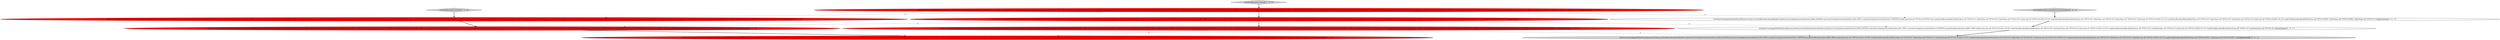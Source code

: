 digraph {
11 [style = filled, label = "testQueryCaching(getDefaultQueryRunner(),Druids.newTimeBoundaryQueryBuilder().dataSource(CachingClusteredClientTest.DATA_SOURCE).intervals(CachingClusteredClientTest.SEG_SPEC).context(CachingClusteredClientTest.CONTEXT).build(),Intervals.of(\"1970-01-01/1970-01-02\"),makeTimeBoundaryResult(DateTimes.of(\"1970-01-01\"),DateTimes.of(\"1970-01-01\"),DateTimes.of(\"1970-01-02\")),Intervals.of(\"1970-01-01/2011-01-03\"),makeTimeBoundaryResult(DateTimes.of(\"1970-01-02\"),DateTimes.of(\"1970-01-02\"),DateTimes.of(\"1970-01-03\")),Intervals.of(\"1970-01-01/2011-01-10\"),makeTimeBoundaryResult(DateTimes.of(\"1970-01-05\"),DateTimes.of(\"1970-01-05\"),DateTimes.of(\"1970-01-10\")),Intervals.of(\"1970-01-01/2011-01-10\"),makeTimeBoundaryResult(DateTimes.of(\"1970-01-05T01\"),DateTimes.of(\"1970-01-05T01\"),DateTimes.of(\"1970-01-10\")))@@@3@@@['0', '0', '1']", fillcolor = white, shape = ellipse image = "AAA0AAABBB3BBB"];
1 [style = filled, label = "testQueryCaching(getDefaultQueryRunner(),Druids.newTimeBoundaryQueryBuilder().dataSource(CachingClusteredClientTest.DATA_SOURCE).intervals(CachingClusteredClientTest.SEG_SPEC).context(CachingClusteredClientTest.CONTEXT).bound(TimeBoundaryQuery.MIN_TIME).build(),Intervals.of(\"2011-01-01/2011-01-02\"),makeTimeBoundaryResult(DateTimes.of(\"2011-01-01\"),DateTimes.of(\"2011-01-01\"),null),Intervals.of(\"2011-01-01/2011-01-03\"),makeTimeBoundaryResult(DateTimes.of(\"2011-01-02\"),DateTimes.of(\"2011-01-02\"),null),Intervals.of(\"2011-01-01/2011-01-10\"),makeTimeBoundaryResult(DateTimes.of(\"2011-01-05\"),DateTimes.of(\"2011-01-05\"),null),Intervals.of(\"2011-01-01/2011-01-10\"),makeTimeBoundaryResult(DateTimes.of(\"2011-01-05T01\"),DateTimes.of(\"2011-01-05T01\"),null))@@@5@@@['1', '0', '0']", fillcolor = red, shape = ellipse image = "AAA1AAABBB1BBB"];
3 [style = filled, label = "testTimeBoundaryCaching['1', '0', '0']", fillcolor = lightgray, shape = diamond image = "AAA0AAABBB1BBB"];
4 [style = filled, label = "testQueryCaching(getDefaultQueryRunner(),Druids.newTimeBoundaryQueryBuilder().dataSource(CachingClusteredClientTest.DATA_SOURCE).intervals(CachingClusteredClientTest.SEG_SPEC).context(CachingClusteredClientTest.CONTEXT).randomQueryId().build(),Intervals.of(\"2011-01-01/2011-01-02\"),makeTimeBoundaryResult(DateTimes.of(\"2011-01-01\"),DateTimes.of(\"2011-01-01\"),DateTimes.of(\"2011-01-02\")),Intervals.of(\"2011-01-01/2011-01-03\"),makeTimeBoundaryResult(DateTimes.of(\"2011-01-02\"),DateTimes.of(\"2011-01-02\"),DateTimes.of(\"2011-01-03\")),Intervals.of(\"2011-01-01/2011-01-10\"),makeTimeBoundaryResult(DateTimes.of(\"2011-01-05\"),DateTimes.of(\"2011-01-05\"),DateTimes.of(\"2011-01-10\")),Intervals.of(\"2011-01-01/2011-01-10\"),makeTimeBoundaryResult(DateTimes.of(\"2011-01-05T01\"),DateTimes.of(\"2011-01-05T01\"),DateTimes.of(\"2011-01-10\")))@@@3@@@['0', '1', '0']", fillcolor = red, shape = ellipse image = "AAA1AAABBB2BBB"];
2 [style = filled, label = "testQueryCaching(getDefaultQueryRunner(),Druids.newTimeBoundaryQueryBuilder().dataSource(CachingClusteredClientTest.DATA_SOURCE).intervals(CachingClusteredClientTest.SEG_SPEC).context(CachingClusteredClientTest.CONTEXT).bound(TimeBoundaryQuery.MAX_TIME).build(),Intervals.of(\"2011-01-01/2011-01-02\"),makeTimeBoundaryResult(DateTimes.of(\"2011-01-02\"),null,DateTimes.of(\"2011-01-02\")),Intervals.of(\"2011-01-01/2011-01-03\"),makeTimeBoundaryResult(DateTimes.of(\"2011-01-03\"),null,DateTimes.of(\"2011-01-03\")),Intervals.of(\"2011-01-01/2011-01-10\"),makeTimeBoundaryResult(DateTimes.of(\"2011-01-10\"),null,DateTimes.of(\"2011-01-10\")))@@@4@@@['1', '0', '0']", fillcolor = red, shape = ellipse image = "AAA1AAABBB1BBB"];
5 [style = filled, label = "testTimeBoundaryCaching['0', '1', '0']", fillcolor = lightgray, shape = diamond image = "AAA0AAABBB2BBB"];
7 [style = filled, label = "testQueryCaching(getDefaultQueryRunner(),Druids.newTimeBoundaryQueryBuilder().dataSource(CachingClusteredClientTest.DATA_SOURCE).intervals(CachingClusteredClientTest.SEG_SPEC).context(CachingClusteredClientTest.CONTEXT).bound(TimeBoundaryQuery.MIN_TIME).randomQueryId().build(),Intervals.of(\"2011-01-01/2011-01-02\"),makeTimeBoundaryResult(DateTimes.of(\"2011-01-01\"),DateTimes.of(\"2011-01-01\"),null),Intervals.of(\"2011-01-01/2011-01-03\"),makeTimeBoundaryResult(DateTimes.of(\"2011-01-02\"),DateTimes.of(\"2011-01-02\"),null),Intervals.of(\"2011-01-01/2011-01-10\"),makeTimeBoundaryResult(DateTimes.of(\"2011-01-05\"),DateTimes.of(\"2011-01-05\"),null),Intervals.of(\"2011-01-01/2011-01-10\"),makeTimeBoundaryResult(DateTimes.of(\"2011-01-05T01\"),DateTimes.of(\"2011-01-05T01\"),null))@@@5@@@['0', '1', '0']", fillcolor = red, shape = ellipse image = "AAA1AAABBB2BBB"];
0 [style = filled, label = "testQueryCaching(getDefaultQueryRunner(),Druids.newTimeBoundaryQueryBuilder().dataSource(CachingClusteredClientTest.DATA_SOURCE).intervals(CachingClusteredClientTest.SEG_SPEC).context(CachingClusteredClientTest.CONTEXT).build(),Intervals.of(\"2011-01-01/2011-01-02\"),makeTimeBoundaryResult(DateTimes.of(\"2011-01-01\"),DateTimes.of(\"2011-01-01\"),DateTimes.of(\"2011-01-02\")),Intervals.of(\"2011-01-01/2011-01-03\"),makeTimeBoundaryResult(DateTimes.of(\"2011-01-02\"),DateTimes.of(\"2011-01-02\"),DateTimes.of(\"2011-01-03\")),Intervals.of(\"2011-01-01/2011-01-10\"),makeTimeBoundaryResult(DateTimes.of(\"2011-01-05\"),DateTimes.of(\"2011-01-05\"),DateTimes.of(\"2011-01-10\")),Intervals.of(\"2011-01-01/2011-01-10\"),makeTimeBoundaryResult(DateTimes.of(\"2011-01-05T01\"),DateTimes.of(\"2011-01-05T01\"),DateTimes.of(\"2011-01-10\")))@@@3@@@['1', '0', '0']", fillcolor = red, shape = ellipse image = "AAA1AAABBB1BBB"];
6 [style = filled, label = "testQueryCaching(getDefaultQueryRunner(),Druids.newTimeBoundaryQueryBuilder().dataSource(CachingClusteredClientTest.DATA_SOURCE).intervals(CachingClusteredClientTest.SEG_SPEC).context(CachingClusteredClientTest.CONTEXT).bound(TimeBoundaryQuery.MAX_TIME).randomQueryId().build(),Intervals.of(\"2011-01-01/2011-01-02\"),makeTimeBoundaryResult(DateTimes.of(\"2011-01-02\"),null,DateTimes.of(\"2011-01-02\")),Intervals.of(\"2011-01-01/2011-01-03\"),makeTimeBoundaryResult(DateTimes.of(\"2011-01-03\"),null,DateTimes.of(\"2011-01-03\")),Intervals.of(\"2011-01-01/2011-01-10\"),makeTimeBoundaryResult(DateTimes.of(\"2011-01-10\"),null,DateTimes.of(\"2011-01-10\")))@@@4@@@['0', '1', '0']", fillcolor = red, shape = ellipse image = "AAA1AAABBB2BBB"];
10 [style = filled, label = "testQueryCaching(getDefaultQueryRunner(),Druids.newTimeBoundaryQueryBuilder().dataSource(CachingClusteredClientTest.DATA_SOURCE).intervals(CachingClusteredClientTest.SEG_SPEC).context(CachingClusteredClientTest.CONTEXT).bound(TimeBoundaryQuery.MIN_TIME).build(),Intervals.of(\"1970-01-01/2011-01-02\"),makeTimeBoundaryResult(DateTimes.of(\"1970-01-01\"),DateTimes.of(\"1970-01-01\"),null),Intervals.of(\"1970-01-01/2011-01-03\"),makeTimeBoundaryResult(DateTimes.of(\"1970-01-02\"),DateTimes.of(\"1970-01-02\"),null),Intervals.of(\"1970-01-01/1970-01-10\"),makeTimeBoundaryResult(DateTimes.of(\"1970-01-05\"),DateTimes.of(\"1970-01-05\"),null),Intervals.of(\"1970-01-01/2011-01-10\"),makeTimeBoundaryResult(DateTimes.of(\"1970-01-05T01\"),DateTimes.of(\"1970-01-05T01\"),null))@@@5@@@['0', '0', '1']", fillcolor = lightgray, shape = ellipse image = "AAA0AAABBB3BBB"];
9 [style = filled, label = "testQueryCaching(getDefaultQueryRunner(),Druids.newTimeBoundaryQueryBuilder().dataSource(CachingClusteredClientTest.DATA_SOURCE).intervals(CachingClusteredClientTest.SEG_SPEC).context(CachingClusteredClientTest.CONTEXT).bound(TimeBoundaryQuery.MAX_TIME).build(),Intervals.of(\"1970-01-01/2011-01-02\"),makeTimeBoundaryResult(DateTimes.of(\"1970-01-02\"),null,DateTimes.of(\"1970-01-02\")),Intervals.of(\"1970-01-01/2011-01-03\"),makeTimeBoundaryResult(DateTimes.of(\"1970-01-03\"),null,DateTimes.of(\"1970-01-03\")),Intervals.of(\"1970-01-01/2011-01-10\"),makeTimeBoundaryResult(DateTimes.of(\"1970-01-10\"),null,DateTimes.of(\"1970-01-10\")))@@@4@@@['0', '0', '1']", fillcolor = white, shape = ellipse image = "AAA0AAABBB3BBB"];
8 [style = filled, label = "testTimeBoundaryCachingWhenTimeIsInteger['0', '0', '1']", fillcolor = lightgray, shape = diamond image = "AAA0AAABBB3BBB"];
5->4 [style = bold, label=""];
0->4 [style = dashed, label="0"];
0->11 [style = dashed, label="0"];
1->10 [style = dashed, label="0"];
9->10 [style = bold, label=""];
6->7 [style = bold, label=""];
1->7 [style = dashed, label="0"];
11->9 [style = bold, label=""];
8->11 [style = bold, label=""];
4->6 [style = bold, label=""];
2->9 [style = dashed, label="0"];
2->1 [style = bold, label=""];
3->0 [style = bold, label=""];
0->2 [style = bold, label=""];
2->6 [style = dashed, label="0"];
}
